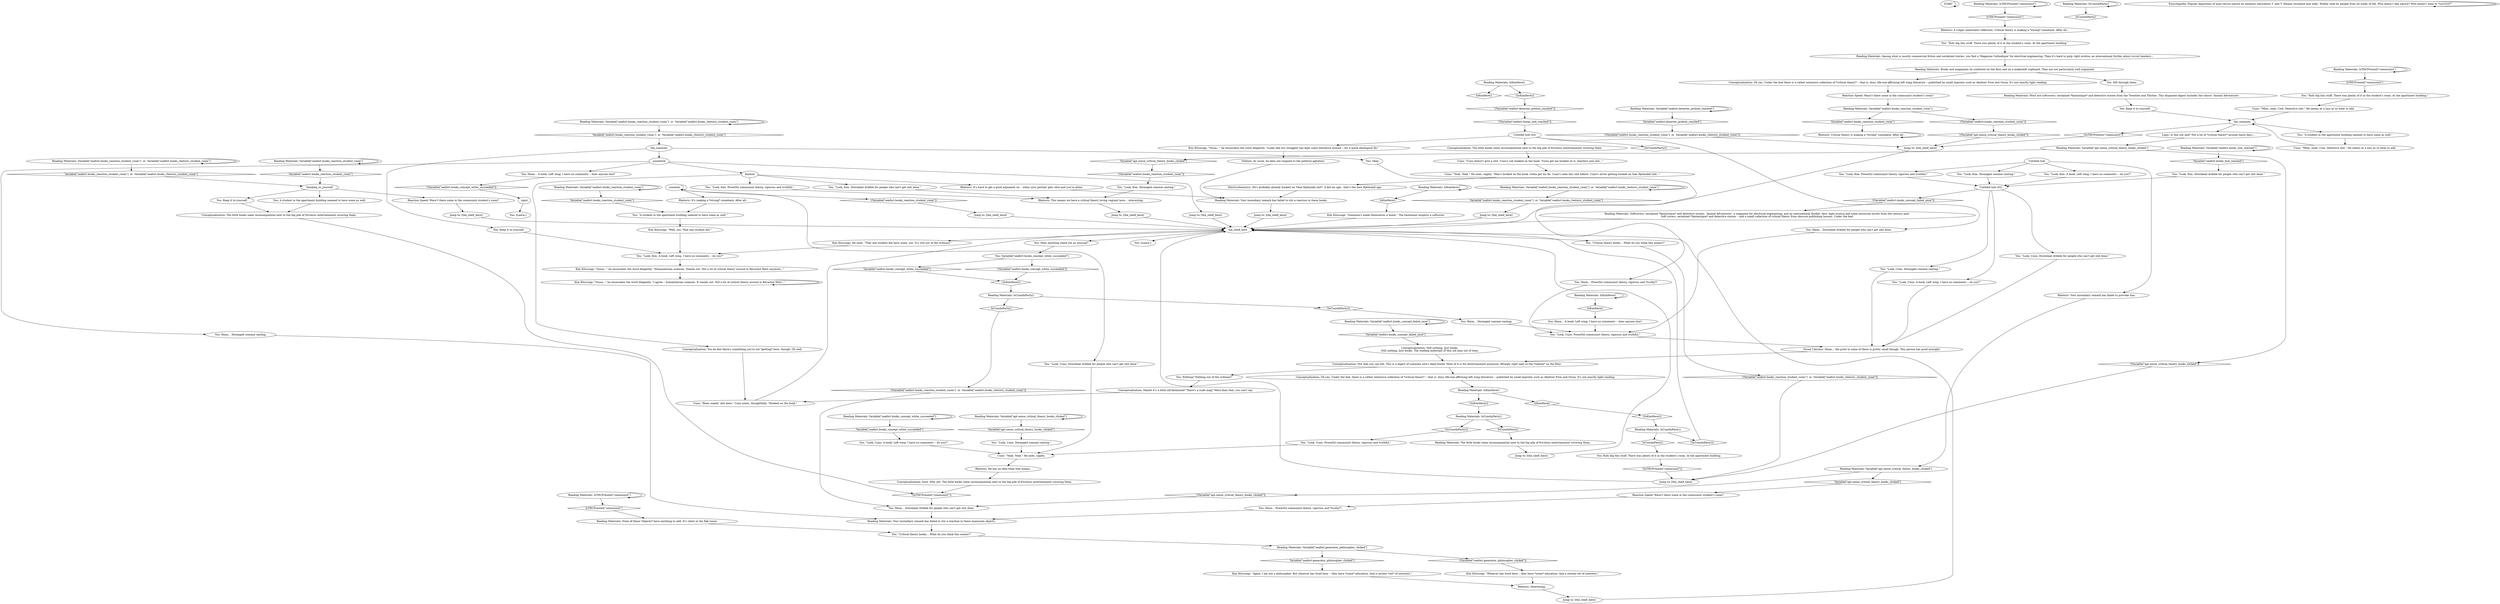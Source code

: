 # SEAFORT INT / READING MATERIALS
# bookshelf with critical theory (communist books) under gun
# ==================================================
digraph G {
	  0 [label="START"];
	  1 [label="input"];
	  2 [label="Reading Materials: Variable[\"seafort.books_concept_failed_once\"]"];
	  3 [label="Variable[\"seafort.books_concept_failed_once\"]", shape=diamond];
	  4 [label="!(Variable[\"seafort.books_concept_failed_once\"])", shape=diamond];
	  5 [label="You: \"Look, Cuno. Powerful communist theory, rigorous and truthful.\""];
	  6 [label="Reading Materials: Your incendiary remark has failed to stir a reaction in these books."];
	  7 [label="Jump to: [the_shelf_here]"];
	  8 [label="Rhetoric: It's hard to get a good argument on -- when your partner gets shot and you're alone."];
	  9 [label="You: \"Look, Kim. A book. Left wing. I have no comments -- do you?\""];
	  10 [label="Reading Materials: The little books seem inconsequential next to the big pile of frivolous entertainment covering them."];
	  11 [label="cunohub"];
	  12 [label="You: \"Look, Cuno. A book. Left wing. I have no comments -- do you?\""];
	  13 [label="Reading Materials: Variable[\"seafort.deserter_prehub_reached\"]"];
	  14 [label="Variable[\"seafort.deserter_prehub_reached\"]", shape=diamond];
	  15 [label="!(Variable[\"seafort.deserter_prehub_reached\"])", shape=diamond];
	  16 [label="Reading Materials: IsCunoInParty()"];
	  17 [label="IsCunoInParty()", shape=diamond];
	  18 [label="!(IsCunoInParty())", shape=diamond];
	  19 [label="You: Hmm... Deranged commie ranting."];
	  20 [label="Untitled hub (02)"];
	  21 [label="Reading Materials: Books and magazines lie scattered on the floor and on a makeshift cupboard. They are not particularly well organized."];
	  22 [label="Reading Materials: IsKimHere()"];
	  23 [label="IsKimHere()", shape=diamond];
	  24 [label="!(IsKimHere())", shape=diamond];
	  25 [label="kimhub"];
	  26 [label="You: Hmm... Downbeat dribble for people who can't get shit done."];
	  27 [label="Jump to: [the_shelf_here]"];
	  28 [label="Reading Materials: IsTHCPresent(\"communist\")"];
	  29 [label="IsTHCPresent(\"communist\")", shape=diamond];
	  30 [label="!(IsTHCPresent(\"communist\"))", shape=diamond];
	  31 [label="Conceptualization: Sure. Why not. The little books seem inconsequential next to the big pile of frivolous entertainment covering them."];
	  32 [label="Reading Materials: Variable[\"apt.sense_critical_theory_books_clicked\"]"];
	  33 [label="Variable[\"apt.sense_critical_theory_books_clicked\"]", shape=diamond];
	  34 [label="!(Variable[\"apt.sense_critical_theory_books_clicked\"])", shape=diamond];
	  35 [label="Reading Materials: IsTHCPresent(\"communist\")"];
	  36 [label="IsTHCPresent(\"communist\")", shape=diamond];
	  37 [label="!(IsTHCPresent(\"communist\"))", shape=diamond];
	  38 [label="You: Keep it to yourself."];
	  39 [label="Encyclopedia: Popular depictions of man-versus-nature by amateur naturalists T. and T. Harpin (husband and wife). Widely read by people from all walks of life. Who doesn't like nature? Who doesn't want to *survive*?"];
	  40 [label="Reading Materials: Among what is mostly commercial fiction and serialized stories, you find a 'Magazine Cathodique' for electrical engineering. Then it's back to pulp: light erotica, an international thriller about circuit benders..."];
	  41 [label="Kim Kitsuragi: He nods. \"That one student did have some, yes. It's still out of the ordinary.\""];
	  42 [label="You: \"Critical theory books... What do you think this means?\""];
	  43 [label="Logic: Is this not odd? Not a lot of *critical theory* around these days..."];
	  44 [label="You: \"Kids dig this stuff. There was plenty of it in the student's room. At the apartment building.\""];
	  45 [label="Rhetoric: It's making a *strong* comeback. After all..."];
	  46 [label="You: \"Look, Cuno. Deranged commie ranting.\""];
	  47 [label="Reaction Speed: Wasn't there some in the communist student's room?"];
	  48 [label="Reading Materials: IsKimHere()"];
	  49 [label="IsKimHere()", shape=diamond];
	  50 [label="!(IsKimHere())", shape=diamond];
	  51 [label="Reading Materials: Variable[\"seafort.books_concept_white_succeeded\"]"];
	  52 [label="Variable[\"seafort.books_concept_white_succeeded\"]", shape=diamond];
	  53 [label="!(Variable[\"seafort.books_concept_white_succeeded\"])", shape=diamond];
	  54 [label="Reading Materials: None of these *objects* have anything to add. It's silent in the flak tower."];
	  55 [label="Rhetoric: Critical theory is making a *strong* comeback. After all..."];
	  56 [label="Reading Materials: Variable[\"seafort.books_reaction_student_room\"]  or  Variable[\"seafort.books_rhetoric_student_room\"]"];
	  57 [label="Variable[\"seafort.books_reaction_student_room\"]  or  Variable[\"seafort.books_rhetoric_student_room\"]", shape=diamond];
	  58 [label="!(Variable[\"seafort.books_reaction_student_room\"]  or  Variable[\"seafort.books_rhetoric_student_room\"])", shape=diamond];
	  59 [label="Conceptualization: Oh yes. Under the bed there is a rather extensive collection of *critical theory* -- that is: dour, life-non-affirming left wing literature -- published by small imprints such as Abattoir Firm and Ousia. It's not exactly light reading."];
	  60 [label="You: [Leave.]"];
	  61 [label="Reading Materials: Variable[\"seafort.books_hub_reached\"]"];
	  62 [label="Variable[\"seafort.books_hub_reached\"]", shape=diamond];
	  63 [label="!(Variable[\"seafort.books_hub_reached\"])", shape=diamond];
	  64 [label="Conceptualization: Oh yes. Under the bed, there is a rather extensive collection of *critical theory* -- that is: dour, life-non-affirming left wing literature -- published by small imprints such as Abattoir Firm and Ousia. It's not exactly light reading."];
	  65 [label="You: Okay."];
	  66 [label="You: \"Kids dig this stuff. There was plenty of it in the student's room. At the apartment building.\""];
	  67 [label="Reading Materials: Variable[\"seafort.books_reaction_student_room\"]  or  Variable[\"seafort.books_rhetoric_student_room\"]"];
	  68 [label="Variable[\"seafort.books_reaction_student_room\"]  or  Variable[\"seafort.books_rhetoric_student_room\"]", shape=diamond];
	  69 [label="!(Variable[\"seafort.books_reaction_student_room\"]  or  Variable[\"seafort.books_rhetoric_student_room\"])", shape=diamond];
	  70 [label="Cuno: \"Cuno doesn't give a shit. Cuno's not hooked on the book. Tryna get me hooked on it, teachers and shit...\""];
	  71 [label="Jump to: [the_shelf_here]"];
	  72 [label="You: Hmm... Powerful communist theory, rigorous and *truthy*!"];
	  73 [label="Reading Materials: Variable[\"seafort.books_reaction_student_room\"]"];
	  74 [label="Variable[\"seafort.books_reaction_student_room\"]", shape=diamond];
	  75 [label="!(Variable[\"seafort.books_reaction_student_room\"])", shape=diamond];
	  76 [label="Reaction Speed: Wasn't there some in the communist student's room?"];
	  77 [label="You: Kids dig this stuff. There was plenty of it in the student's room. In the apartment building."];
	  78 [label="Cuno: \"Been readin' shit here,\" Cuno notes, thoughtfully. \"Hooked on the book.\""];
	  79 [label="Visual Calculus: Hmm... the print in some of these is pretty small though. This person has good eyesight."];
	  80 [label="Cuno: \"Yeah. Yeah.\" He nods, sagely. \"Man's hooked on the book. Gotta get his fix. Cuno's seen this shit before. Cuno's never getting hooked on that Hjelmdall shit...\""];
	  81 [label="Rhetoric: This means we have a critical theory loving vagrant here... interesting."];
	  82 [label="Kim Kitsuragi: \"Ousia...\" he enunciates the word diligently. \"I agree -- humanitarian sciences. It stands out. Not a lot of critical theory around in Revachol West...\""];
	  83 [label="Rhetoric: Your incendiary remark has failed to provoke him."];
	  84 [label="You: \"Look, Kim. Downbeat dribble for people who can't get shit done.\""];
	  85 [label="Reading Materials: Softcovers, serialized *fantastique* and detective stories, 'Animal Adventures', a magazine for electrical engineering, and an international thriller. Also: light erotica and some historical novels from the century past.\nSoft covers, serialized *fantastique* and detective stories -- and a small collection of critical theory from obscure publishing houses. Under the bed."];
	  86 [label="Conceptualization: Not that you can tell. This is a digest of someone who's dead bored. Most of it is for entertainment purposes, fittingly right next to the *radiola* on the floor."];
	  87 [label="Jump to: [the_shelf_here]"];
	  88 [label="the_commies"];
	  89 [label="Conceptualization: The little books seem inconsequential next to the big pile of frivolous entertainment covering them."];
	  90 [label="You: Hmm... Powerful communist theory, rigorous and *truthy*!"];
	  91 [label="Conceptualization: You do feel there's something you're not *getting* here, though. Oh well."];
	  92 [label="You: \"Look, Kim. Deranged commie ranting.\""];
	  93 [label="Reading Materials: IsTHCPresent(\"communist\")"];
	  94 [label="IsTHCPresent(\"communist\")", shape=diamond];
	  95 [label="!(IsTHCPresent(\"communist\"))", shape=diamond];
	  96 [label="Jump to: [the_shelf_here]"];
	  97 [label="Reading Materials: Variable[\"seafort.books_reaction_student_room\"]"];
	  98 [label="Variable[\"seafort.books_reaction_student_room\"]", shape=diamond];
	  99 [label="!(Variable[\"seafort.books_reaction_student_room\"])", shape=diamond];
	  100 [label="You: \"Look, Cuno. Powerful communist theory, rigorous and truthful.\""];
	  101 [label="noonehub"];
	  102 [label="You: \"A student in the apartment building seemed to have some as well.\""];
	  103 [label="Reading Materials: Variable[\"seafort.books_reaction_student_room\"]  or  Variable[\"seafort.books_rhetoric_student_room\"]"];
	  104 [label="Variable[\"seafort.books_reaction_student_room\"]  or  Variable[\"seafort.books_rhetoric_student_room\"]", shape=diamond];
	  105 [label="!(Variable[\"seafort.books_reaction_student_room\"]  or  Variable[\"seafort.books_rhetoric_student_room\"])", shape=diamond];
	  106 [label="Untitled hub (02)"];
	  107 [label="Kim Kitsuragi: \"Ousia...\" he enunciates the word diligently. \"Looks like our straggler has kept some literature around -- for a quick ideological fix.\""];
	  108 [label="You: Hmm... A book. Left wing. I have no comments -- does anyone else?"];
	  109 [label="Untitled hub"];
	  110 [label="You: Hmm... A book. Left wing. I have no comments -- does anyone else?"];
	  111 [label="Rhetoric: Interesting..."];
	  112 [label="You: Hmm... Downbeat dribble for people who can't get shit done."];
	  113 [label="the_shelf_here"];
	  114 [label="You: [Leave.]"];
	  115 [label="the_commies"];
	  116 [label="You: \"Critical theory books... What do you think this means?\""];
	  117 [label="Jump to: [the_shelf_here]"];
	  118 [label="You: \"Look, Cuno. Downbeat dribble for people who can't get shit done.\""];
	  119 [label="Reading Materials: IsKimHere()"];
	  120 [label="IsKimHere()", shape=diamond];
	  121 [label="!(IsKimHere())", shape=diamond];
	  122 [label="You: Does anything stand out as unusual?"];
	  123 [label="You: Variable[\"seafort.books_concept_white_succeeded\"]"];
	  124 [label="Variable[\"seafort.books_concept_white_succeeded\"]", shape=diamond];
	  125 [label="!(Variable[\"seafort.books_concept_white_succeeded\"])", shape=diamond];
	  126 [label="You: \"Look, Kim. Downbeat dribble for people who can't get shit done.\""];
	  127 [label="Kim Kitsuragi: \"Ousia...\" he enunciates the word diligently. \"Humanitarian sciences. Stands out. Not a lot of critical theory around in Revachol West anymore...\""];
	  128 [label="Reading Materials: Variable[\"seafort.generator_philosopher_clicked\"]"];
	  129 [label="Variable[\"seafort.generator_philosopher_clicked\"]", shape=diamond];
	  130 [label="!(Variable[\"seafort.generator_philosopher_clicked\"])", shape=diamond];
	  131 [label="Reading Materials: Your incendiary remark has failed to stir a reaction in these inanimate objects."];
	  132 [label="Kim Kitsuragi: \"Someone's made themselves a home.\" The lieutenant inspects a softcover."];
	  133 [label="Reading Materials: IsCunoInParty()"];
	  134 [label="IsCunoInParty()", shape=diamond];
	  135 [label="!(IsCunoInParty())", shape=diamond];
	  136 [label="Jump to: [the_shelf_here]"];
	  137 [label="Rhetoric: He has no idea what that means."];
	  138 [label="You: \"A student in the apartment building seemed to have some as well.\""];
	  139 [label="Jump to: [the_shelf_here]"];
	  140 [label="Volition: As usual, he does not respond to the political agitation."];
	  141 [label="You: Sift through them."];
	  142 [label="You: \"Look, Kim. Powerful communist theory, rigorous and truthful.\""];
	  143 [label="You: Hmm... Deranged commie ranting."];
	  144 [label="Reaction Speed: Wasn't there some in the communist student's room?"];
	  145 [label="Jump to: [the_shelf_here]"];
	  146 [label="You: A student in the apartment building seemed to have some as well."];
	  147 [label="You: \"Look, Kim. A book. Left wing. I have no comments -- do you?\""];
	  148 [label="You: Nothing? Nothing out of the ordinary?"];
	  149 [label="Conceptualization: Maybe it's a little old-fashioned? There's a nude mag? More than that, you can't say."];
	  150 [label="You: Keep it to yourself."];
	  151 [label="Conceptualization: Still nothing. Just books.\nStill nothing. Just books. The reading materials of this old man out of time."];
	  152 [label="You: \"Look, Cuno. Deranged commie ranting.\""];
	  153 [label="You: Keep it to yourself."];
	  154 [label="Kim Kitsuragi: \"Again, I am not a philosopher. But whoever has lived here -- they have *some* education. And a certain *set* of interests.\""];
	  155 [label="Jump to: [the_shelf_here]"];
	  156 [label="thinking_to_yourself"];
	  157 [label="Cuno: \"Yeah. Yeah.\" He nods, sagely."];
	  158 [label="Reading Materials: Variable[\"seafort.books_reaction_student_room\"]"];
	  159 [label="Variable[\"seafort.books_reaction_student_room\"]", shape=diamond];
	  160 [label="!(Variable[\"seafort.books_reaction_student_room\"])", shape=diamond];
	  161 [label="Cuno: \"Mhm, yeah. Cool. Detective shit.\" He seems at a loss as to what to add."];
	  162 [label="Cuno: \"Mhm, yeah. Cool. Detective shit.\" He seems at a loss as to what to add."];
	  163 [label="Electrochemistry: He's probably already hooked on *that Hjelmdall shit*. A kid his age.. that's the best Hjelmdall age."];
	  164 [label="You: \"Look, Kim. Powerful communist theory, rigorous and truthful.\""];
	  165 [label="Reading Materials: IsCunoInParty()"];
	  166 [label="IsCunoInParty()", shape=diamond];
	  167 [label="!(IsCunoInParty())", shape=diamond];
	  168 [label="Reading Materials: IsCunoInParty()"];
	  169 [label="IsCunoInParty()", shape=diamond];
	  170 [label="!(IsCunoInParty())", shape=diamond];
	  171 [label="Reading Materials: IsKimHere()"];
	  172 [label="IsKimHere()", shape=diamond];
	  173 [label="!(IsKimHere())", shape=diamond];
	  174 [label="Reading Materials: Variable[\"apt.sense_critical_theory_books_clicked\"]"];
	  175 [label="Variable[\"apt.sense_critical_theory_books_clicked\"]", shape=diamond];
	  176 [label="!(Variable[\"apt.sense_critical_theory_books_clicked\"])", shape=diamond];
	  177 [label="Kim Kitsuragi: \"Well, yes. That one student did.\""];
	  178 [label="Kim Kitsuragi: \"Whoever has lived here -- they have *some* education. And a certain set of interests.\""];
	  179 [label="Rhetoric: A vulgar materialist reflection. Critical theory is making a *strong* comeback. After all..."];
	  180 [label="You: \"Look, Cuno. Downbeat dribble for people who can't get shit done.\""];
	  181 [label="You: \"Look, Cuno. A book. Left wing. I have no comments -- do you?\""];
	  182 [label="You: \"Look, Kim. Deranged commie ranting.\""];
	  183 [label="Reading Materials: Most are softcovers: serialized *fantastique* and detective stories from the Twenties and Thirties. This disparate digest includes the classic 'Animal Adventures'."];
	  184 [label="Reading Materials: Variable[\"apt.sense_critical_theory_books_clicked\"]"];
	  185 [label="Variable[\"apt.sense_critical_theory_books_clicked\"]", shape=diamond];
	  186 [label="!(Variable[\"apt.sense_critical_theory_books_clicked\"])", shape=diamond];
	  187 [label="Conceptualization: The little books seem inconsequential next to the big pile of frivolous entertainment covering them."];
	  0 -> 0
	  1 -> 60
	  2 -> 2
	  2 -> 3
	  3 -> 151
	  4 -> 85
	  5 -> 79
	  6 -> 7
	  7 -> 113
	  8 -> 6
	  9 -> 127
	  10 -> 136
	  11 -> 11
	  11 -> 99
	  11 -> 180
	  11 -> 45
	  12 -> 157
	  13 -> 13
	  13 -> 14
	  14 -> 58
	  15 -> 63
	  16 -> 16
	  16 -> 17
	  19 -> 5
	  20 -> 112
	  20 -> 89
	  20 -> 18
	  20 -> 107
	  21 -> 59
	  21 -> 141
	  22 -> 22
	  22 -> 23
	  23 -> 132
	  24 -> 168
	  25 -> 8
	  25 -> 126
	  25 -> 91
	  25 -> 142
	  26 -> 131
	  27 -> 113
	  28 -> 28
	  28 -> 29
	  29 -> 179
	  30 -> 145
	  31 -> 95
	  32 -> 32
	  32 -> 33
	  33 -> 46
	  34 -> 139
	  35 -> 35
	  35 -> 36
	  36 -> 54
	  37 -> 139
	  38 -> 88
	  39 -> 39
	  40 -> 21
	  41 -> 9
	  42 -> 128
	  43 -> 184
	  44 -> 162
	  45 -> 102
	  46 -> 157
	  47 -> 158
	  48 -> 48
	  48 -> 49
	  49 -> 108
	  50 -> 165
	  51 -> 51
	  51 -> 52
	  52 -> 12
	  53 -> 1
	  54 -> 42
	  55 -> 55
	  56 -> 56
	  56 -> 57
	  57 -> 87
	  58 -> 139
	  59 -> 47
	  61 -> 61
	  61 -> 62
	  62 -> 84
	  63 -> 20
	  64 -> 171
	  65 -> 90
	  66 -> 40
	  67 -> 67
	  67 -> 68
	  68 -> 156
	  69 -> 145
	  70 -> 80
	  71 -> 113
	  72 -> 131
	  73 -> 73
	  73 -> 74
	  74 -> 102
	  75 -> 92
	  76 -> 96
	  77 -> 30
	  78 -> 113
	  79 -> 86
	  80 -> 163
	  81 -> 117
	  82 -> 82
	  83 -> 174
	  84 -> 106
	  85 -> 113
	  86 -> 64
	  86 -> 148
	  87 -> 113
	  88 -> 138
	  88 -> 43
	  88 -> 37
	  89 -> 70
	  90 -> 5
	  91 -> 78
	  92 -> 81
	  93 -> 93
	  93 -> 94
	  94 -> 44
	  95 -> 26
	  96 -> 113
	  97 -> 97
	  97 -> 98
	  98 -> 156
	  99 -> 27
	  100 -> 157
	  101 -> 143
	  101 -> 25
	  101 -> 110
	  101 -> 71
	  102 -> 177
	  103 -> 104
	  103 -> 103
	  104 -> 115
	  105 -> 26
	  106 -> 152
	  106 -> 4
	  106 -> 181
	  106 -> 118
	  107 -> 140
	  108 -> 5
	  109 -> 83
	  109 -> 164
	  109 -> 147
	  109 -> 182
	  110 -> 53
	  111 -> 155
	  112 -> 5
	  113 -> 41
	  113 -> 122
	  113 -> 116
	  113 -> 114
	  115 -> 65
	  115 -> 153
	  115 -> 101
	  116 -> 69
	  117 -> 113
	  118 -> 79
	  119 -> 120
	  119 -> 121
	  121 -> 15
	  122 -> 123
	  123 -> 124
	  123 -> 125
	  124 -> 50
	  125 -> 50
	  126 -> 81
	  127 -> 82
	  128 -> 129
	  128 -> 130
	  129 -> 154
	  130 -> 178
	  131 -> 42
	  132 -> 113
	  133 -> 134
	  133 -> 135
	  134 -> 10
	  135 -> 100
	  136 -> 113
	  137 -> 31
	  138 -> 161
	  139 -> 113
	  140 -> 6
	  141 -> 183
	  142 -> 81
	  143 -> 131
	  144 -> 72
	  145 -> 113
	  146 -> 187
	  147 -> 106
	  148 -> 149
	  149 -> 78
	  150 -> 187
	  151 -> 86
	  152 -> 79
	  153 -> 9
	  154 -> 111
	  155 -> 113
	  156 -> 146
	  156 -> 76
	  156 -> 150
	  157 -> 137
	  158 -> 160
	  158 -> 159
	  159 -> 55
	  160 -> 34
	  161 -> 88
	  162 -> 88
	  163 -> 6
	  164 -> 106
	  165 -> 166
	  165 -> 167
	  166 -> 105
	  167 -> 19
	  168 -> 169
	  168 -> 170
	  169 -> 77
	  170 -> 113
	  171 -> 172
	  171 -> 173
	  172 -> 24
	  173 -> 133
	  174 -> 176
	  174 -> 175
	  175 -> 144
	  176 -> 26
	  177 -> 9
	  178 -> 111
	  179 -> 66
	  180 -> 157
	  181 -> 79
	  182 -> 106
	  183 -> 38
	  184 -> 185
	  184 -> 186
	  185 -> 75
	  186 -> 145
	  187 -> 95
}

